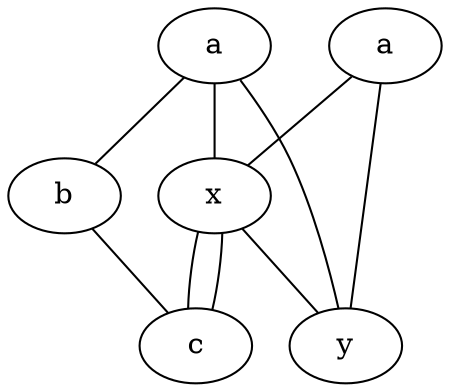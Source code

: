 graph test8 {
       a -- b -- c;
         a -- {x y};
       x -- c [w=10.0];
       󠀴a -- {x y};
       {x y};
       x -- c [w=10.0];
       x -- y [w=5.0,len=3];
}

